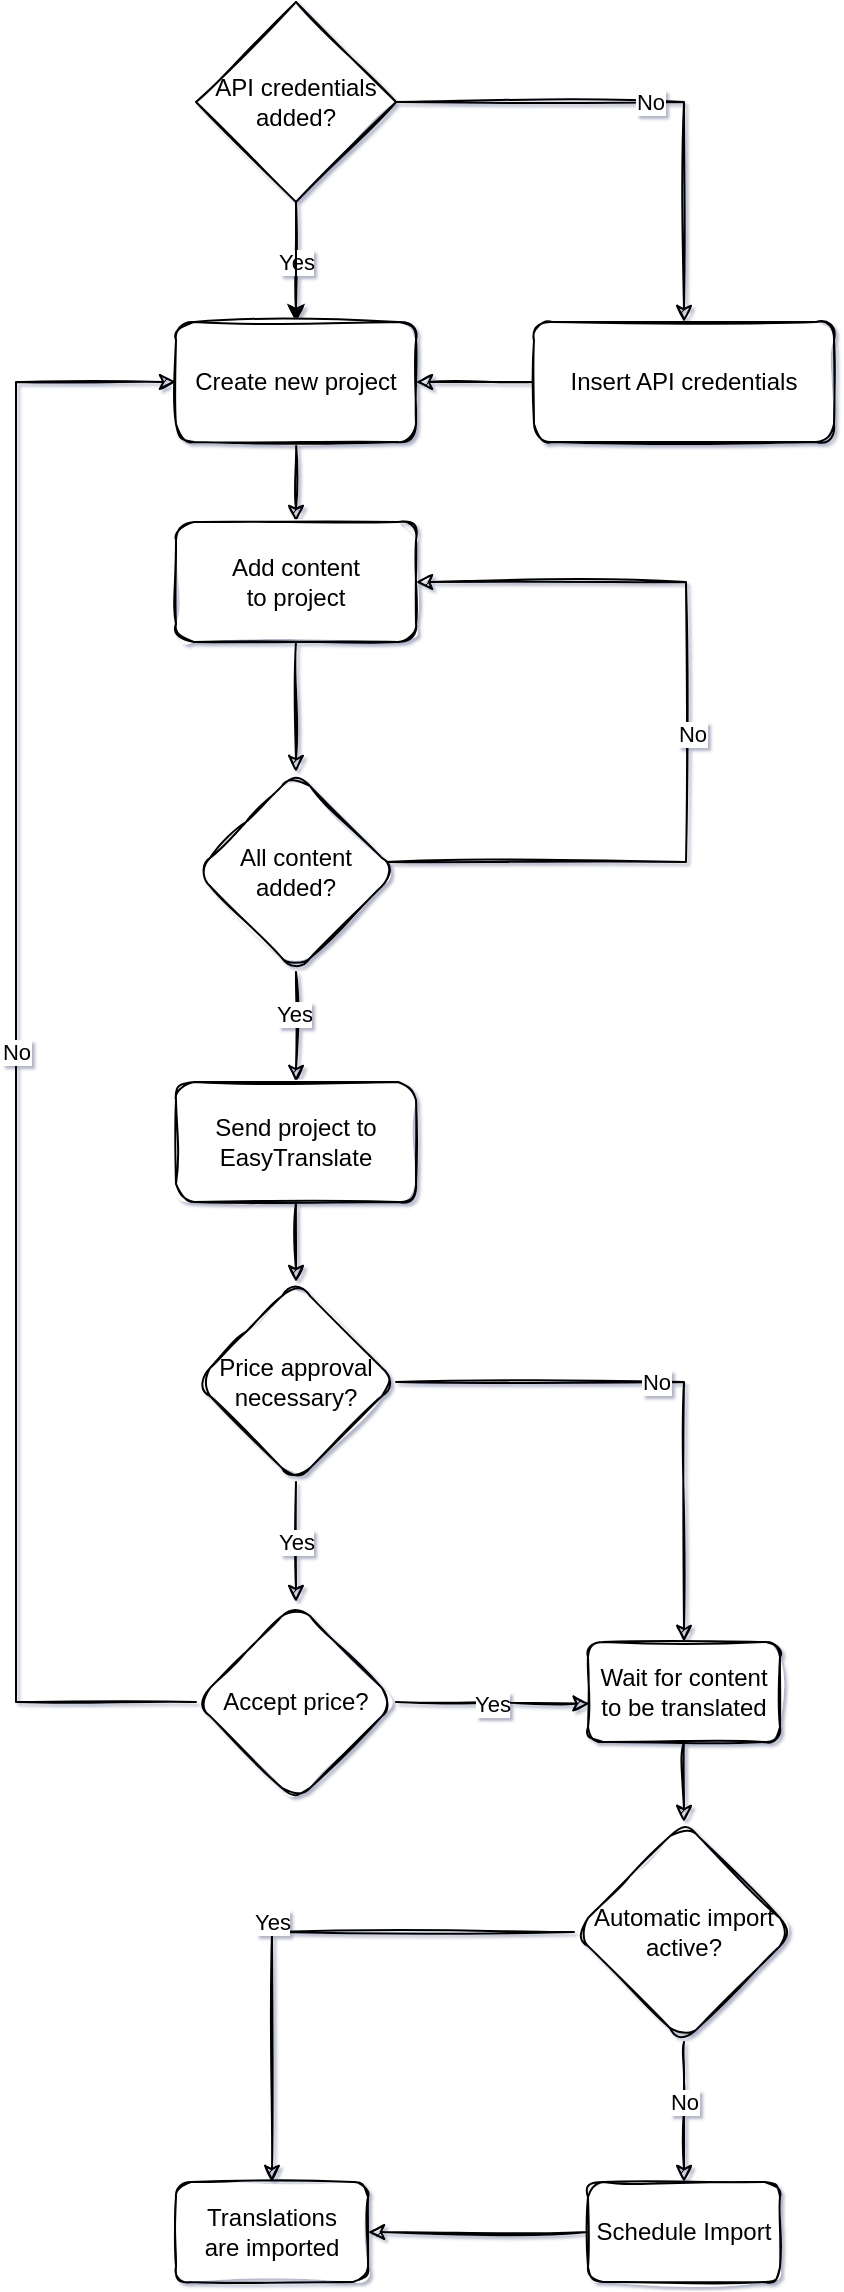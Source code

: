 <mxfile version="13.7.9" type="embed"><diagram id="C5RBs43oDa-KdzZeNtuy" name="Page-1"><mxGraphModel dx="892" dy="703" grid="1" gridSize="10" guides="1" tooltips="1" connect="1" arrows="1" fold="1" page="1" pageScale="1" pageWidth="827" pageHeight="1169" math="0" shadow="1"><root><mxCell id="WIyWlLk6GJQsqaUBKTNV-0"/><mxCell id="WIyWlLk6GJQsqaUBKTNV-1" parent="WIyWlLk6GJQsqaUBKTNV-0"/><mxCell id="BprngWskLxrPRDrW7Igl-20" value="" style="edgeStyle=orthogonalEdgeStyle;rounded=0;sketch=1;orthogonalLoop=1;jettySize=auto;html=1;" parent="WIyWlLk6GJQsqaUBKTNV-1" source="BprngWskLxrPRDrW7Igl-1" target="BprngWskLxrPRDrW7Igl-17" edge="1"><mxGeometry relative="1" as="geometry"/></mxCell><mxCell id="BprngWskLxrPRDrW7Igl-1" value="Insert API credentials" style="rounded=1;whiteSpace=wrap;html=1;shadow=0;glass=0;sketch=1;" parent="WIyWlLk6GJQsqaUBKTNV-1" vertex="1"><mxGeometry x="509" y="160" width="150" height="60" as="geometry"/></mxCell><mxCell id="BprngWskLxrPRDrW7Igl-5" value="No" style="edgeStyle=orthogonalEdgeStyle;rounded=0;sketch=1;orthogonalLoop=1;jettySize=auto;html=1;entryX=0.5;entryY=0;entryDx=0;entryDy=0;" parent="WIyWlLk6GJQsqaUBKTNV-1" source="BprngWskLxrPRDrW7Igl-4" target="BprngWskLxrPRDrW7Igl-1" edge="1"><mxGeometry relative="1" as="geometry"/></mxCell><mxCell id="BprngWskLxrPRDrW7Igl-18" value="Yes" style="edgeStyle=orthogonalEdgeStyle;rounded=0;sketch=1;orthogonalLoop=1;jettySize=auto;html=1;" parent="WIyWlLk6GJQsqaUBKTNV-1" source="BprngWskLxrPRDrW7Igl-4" target="BprngWskLxrPRDrW7Igl-17" edge="1"><mxGeometry relative="1" as="geometry"/></mxCell><mxCell id="12" value="" style="edgeStyle=orthogonalEdgeStyle;rounded=0;orthogonalLoop=1;jettySize=auto;html=1;" edge="1" parent="WIyWlLk6GJQsqaUBKTNV-1" source="BprngWskLxrPRDrW7Igl-4" target="BprngWskLxrPRDrW7Igl-17"><mxGeometry relative="1" as="geometry"/></mxCell><mxCell id="BprngWskLxrPRDrW7Igl-4" value="API credentials added?" style="rhombus;whiteSpace=wrap;html=1;shadow=0;glass=0;sketch=1;aspect=fixed;" parent="WIyWlLk6GJQsqaUBKTNV-1" vertex="1"><mxGeometry x="340" width="100" height="100" as="geometry"/></mxCell><mxCell id="BprngWskLxrPRDrW7Igl-22" value="" style="edgeStyle=orthogonalEdgeStyle;rounded=0;sketch=1;orthogonalLoop=1;jettySize=auto;html=1;" parent="WIyWlLk6GJQsqaUBKTNV-1" source="BprngWskLxrPRDrW7Igl-17" target="BprngWskLxrPRDrW7Igl-21" edge="1"><mxGeometry relative="1" as="geometry"/></mxCell><mxCell id="BprngWskLxrPRDrW7Igl-17" value="Create new project" style="whiteSpace=wrap;html=1;shadow=0;glass=0;sketch=1;rounded=1;" parent="WIyWlLk6GJQsqaUBKTNV-1" vertex="1"><mxGeometry x="330" y="160" width="120" height="60" as="geometry"/></mxCell><mxCell id="BprngWskLxrPRDrW7Igl-24" value="" style="edgeStyle=orthogonalEdgeStyle;rounded=0;sketch=1;orthogonalLoop=1;jettySize=auto;html=1;" parent="WIyWlLk6GJQsqaUBKTNV-1" source="BprngWskLxrPRDrW7Igl-21" target="BprngWskLxrPRDrW7Igl-23" edge="1"><mxGeometry relative="1" as="geometry"/></mxCell><mxCell id="BprngWskLxrPRDrW7Igl-21" value="Add content&lt;br&gt;to project" style="whiteSpace=wrap;html=1;rounded=1;shadow=0;glass=0;sketch=1;" parent="WIyWlLk6GJQsqaUBKTNV-1" vertex="1"><mxGeometry x="330" y="260" width="120" height="60" as="geometry"/></mxCell><mxCell id="BprngWskLxrPRDrW7Igl-25" style="edgeStyle=orthogonalEdgeStyle;rounded=0;sketch=1;orthogonalLoop=1;jettySize=auto;html=1;entryX=1;entryY=0.5;entryDx=0;entryDy=0;" parent="WIyWlLk6GJQsqaUBKTNV-1" source="BprngWskLxrPRDrW7Igl-23" target="BprngWskLxrPRDrW7Igl-21" edge="1"><mxGeometry relative="1" as="geometry"><Array as="points"><mxPoint x="585" y="430"/><mxPoint x="585" y="290"/></Array></mxGeometry></mxCell><mxCell id="BprngWskLxrPRDrW7Igl-26" value="No" style="edgeLabel;html=1;align=center;verticalAlign=middle;resizable=0;points=[];" parent="BprngWskLxrPRDrW7Igl-25" vertex="1" connectable="0"><mxGeometry x="0.007" y="-3" relative="1" as="geometry"><mxPoint as="offset"/></mxGeometry></mxCell><mxCell id="BprngWskLxrPRDrW7Igl-28" value="" style="edgeStyle=orthogonalEdgeStyle;rounded=0;sketch=1;orthogonalLoop=1;jettySize=auto;html=1;" parent="WIyWlLk6GJQsqaUBKTNV-1" source="BprngWskLxrPRDrW7Igl-23" target="BprngWskLxrPRDrW7Igl-27" edge="1"><mxGeometry relative="1" as="geometry"/></mxCell><mxCell id="BprngWskLxrPRDrW7Igl-29" value="Yes" style="edgeLabel;html=1;align=center;verticalAlign=middle;resizable=0;points=[];" parent="BprngWskLxrPRDrW7Igl-28" vertex="1" connectable="0"><mxGeometry x="-0.244" y="-1" relative="1" as="geometry"><mxPoint as="offset"/></mxGeometry></mxCell><mxCell id="BprngWskLxrPRDrW7Igl-23" value="All content added?" style="rhombus;whiteSpace=wrap;html=1;rounded=1;shadow=0;glass=0;sketch=1;aspect=fixed;" parent="WIyWlLk6GJQsqaUBKTNV-1" vertex="1"><mxGeometry x="340" y="385" width="100" height="100" as="geometry"/></mxCell><mxCell id="BprngWskLxrPRDrW7Igl-33" value="" style="edgeStyle=orthogonalEdgeStyle;rounded=0;sketch=1;orthogonalLoop=1;jettySize=auto;html=1;" parent="WIyWlLk6GJQsqaUBKTNV-1" source="BprngWskLxrPRDrW7Igl-27" target="BprngWskLxrPRDrW7Igl-32" edge="1"><mxGeometry relative="1" as="geometry"/></mxCell><mxCell id="BprngWskLxrPRDrW7Igl-27" value="Send project to EasyTranslate" style="whiteSpace=wrap;html=1;rounded=1;shadow=0;glass=0;sketch=1;" parent="WIyWlLk6GJQsqaUBKTNV-1" vertex="1"><mxGeometry x="330" y="540" width="120" height="60" as="geometry"/></mxCell><mxCell id="BprngWskLxrPRDrW7Igl-35" value="No" style="edgeStyle=orthogonalEdgeStyle;rounded=0;sketch=1;orthogonalLoop=1;jettySize=auto;html=1;exitX=1;exitY=0.5;exitDx=0;exitDy=0;" parent="WIyWlLk6GJQsqaUBKTNV-1" source="BprngWskLxrPRDrW7Igl-32" target="BprngWskLxrPRDrW7Igl-34" edge="1"><mxGeometry x="-0.053" relative="1" as="geometry"><Array as="points"><mxPoint x="584" y="690"/></Array><mxPoint as="offset"/></mxGeometry></mxCell><mxCell id="BprngWskLxrPRDrW7Igl-37" value="Yes" style="edgeStyle=orthogonalEdgeStyle;rounded=0;sketch=1;orthogonalLoop=1;jettySize=auto;html=1;" parent="WIyWlLk6GJQsqaUBKTNV-1" source="BprngWskLxrPRDrW7Igl-32" target="BprngWskLxrPRDrW7Igl-36" edge="1"><mxGeometry relative="1" as="geometry"/></mxCell><mxCell id="BprngWskLxrPRDrW7Igl-32" value="Price approval necessary?" style="rhombus;whiteSpace=wrap;html=1;rounded=1;shadow=0;glass=0;sketch=1;aspect=fixed;" parent="WIyWlLk6GJQsqaUBKTNV-1" vertex="1"><mxGeometry x="340" y="640" width="100" height="100" as="geometry"/></mxCell><mxCell id="BprngWskLxrPRDrW7Igl-34" value="Wait for content to be translated" style="whiteSpace=wrap;html=1;rounded=1;shadow=0;glass=0;sketch=1;" parent="WIyWlLk6GJQsqaUBKTNV-1" vertex="1"><mxGeometry x="536" y="820" width="96" height="50" as="geometry"/></mxCell><mxCell id="BprngWskLxrPRDrW7Igl-38" value="Yes" style="edgeStyle=orthogonalEdgeStyle;rounded=0;sketch=1;orthogonalLoop=1;jettySize=auto;html=1;entryX=0.008;entryY=0.617;entryDx=0;entryDy=0;entryPerimeter=0;" parent="WIyWlLk6GJQsqaUBKTNV-1" source="BprngWskLxrPRDrW7Igl-36" target="BprngWskLxrPRDrW7Igl-34" edge="1"><mxGeometry relative="1" as="geometry"/></mxCell><mxCell id="BprngWskLxrPRDrW7Igl-41" value="No" style="edgeStyle=orthogonalEdgeStyle;rounded=0;sketch=1;orthogonalLoop=1;jettySize=auto;html=1;entryX=0;entryY=0.5;entryDx=0;entryDy=0;exitX=0;exitY=0.5;exitDx=0;exitDy=0;" parent="WIyWlLk6GJQsqaUBKTNV-1" source="BprngWskLxrPRDrW7Igl-36" target="BprngWskLxrPRDrW7Igl-17" edge="1"><mxGeometry relative="1" as="geometry"><Array as="points"><mxPoint x="250" y="850"/><mxPoint x="250" y="190"/></Array></mxGeometry></mxCell><mxCell id="BprngWskLxrPRDrW7Igl-36" value="Accept price?" style="rhombus;whiteSpace=wrap;html=1;rounded=1;shadow=0;glass=0;sketch=1;aspect=fixed;" parent="WIyWlLk6GJQsqaUBKTNV-1" vertex="1"><mxGeometry x="340" y="800" width="100" height="100" as="geometry"/></mxCell><mxCell id="0" value="Automatic import&lt;br&gt;active?" style="rhombus;whiteSpace=wrap;html=1;rounded=1;shadow=0;glass=0;sketch=1;aspect=fixed;" vertex="1" parent="WIyWlLk6GJQsqaUBKTNV-1"><mxGeometry x="529" y="910" width="110" height="110" as="geometry"/></mxCell><mxCell id="5" value="" style="edgeStyle=orthogonalEdgeStyle;rounded=0;sketch=1;orthogonalLoop=1;jettySize=auto;html=1;exitX=0.5;exitY=1;exitDx=0;exitDy=0;entryX=0.5;entryY=0;entryDx=0;entryDy=0;" edge="1" parent="WIyWlLk6GJQsqaUBKTNV-1" source="BprngWskLxrPRDrW7Igl-34" target="0"><mxGeometry relative="1" as="geometry"><mxPoint x="400" y="610" as="sourcePoint"/><mxPoint x="400" y="670" as="targetPoint"/></mxGeometry></mxCell><mxCell id="6" value="Schedule Import" style="whiteSpace=wrap;html=1;rounded=1;shadow=0;glass=0;sketch=1;" vertex="1" parent="WIyWlLk6GJQsqaUBKTNV-1"><mxGeometry x="536" y="1090" width="96" height="50" as="geometry"/></mxCell><mxCell id="7" value="Translations&lt;br&gt;are imported" style="whiteSpace=wrap;html=1;rounded=1;shadow=0;glass=0;sketch=1;" vertex="1" parent="WIyWlLk6GJQsqaUBKTNV-1"><mxGeometry x="330" y="1090" width="96" height="50" as="geometry"/></mxCell><mxCell id="8" value="No" style="edgeStyle=orthogonalEdgeStyle;rounded=0;sketch=1;orthogonalLoop=1;jettySize=auto;html=1;exitX=0.5;exitY=1;exitDx=0;exitDy=0;entryX=0.5;entryY=0;entryDx=0;entryDy=0;" edge="1" parent="WIyWlLk6GJQsqaUBKTNV-1" source="0" target="6"><mxGeometry x="0.143" y="-10" relative="1" as="geometry"><Array as="points"><mxPoint x="584" y="1040"/><mxPoint x="584" y="1040"/></Array><mxPoint x="450" y="700" as="sourcePoint"/><mxPoint x="594" y="830" as="targetPoint"/><mxPoint x="10" y="-10" as="offset"/></mxGeometry></mxCell><mxCell id="11" value="" style="edgeStyle=orthogonalEdgeStyle;rounded=0;sketch=1;orthogonalLoop=1;jettySize=auto;html=1;exitX=0;exitY=0.5;exitDx=0;exitDy=0;entryX=1;entryY=0.5;entryDx=0;entryDy=0;" edge="1" parent="WIyWlLk6GJQsqaUBKTNV-1" source="6" target="7"><mxGeometry relative="1" as="geometry"><mxPoint x="400" y="610" as="sourcePoint"/><mxPoint x="400" y="650" as="targetPoint"/></mxGeometry></mxCell><mxCell id="15" value="Yes" style="edgeStyle=orthogonalEdgeStyle;rounded=0;sketch=1;orthogonalLoop=1;jettySize=auto;html=1;entryX=0.5;entryY=0;entryDx=0;entryDy=0;exitX=0;exitY=0.5;exitDx=0;exitDy=0;" edge="1" parent="WIyWlLk6GJQsqaUBKTNV-1" source="0" target="7"><mxGeometry x="0.094" y="-5" relative="1" as="geometry"><mxPoint x="450" y="860" as="sourcePoint"/><mxPoint x="546.768" y="860.85" as="targetPoint"/><Array as="points"><mxPoint x="378" y="965"/></Array><mxPoint x="5" y="-5" as="offset"/></mxGeometry></mxCell></root></mxGraphModel></diagram></mxfile>